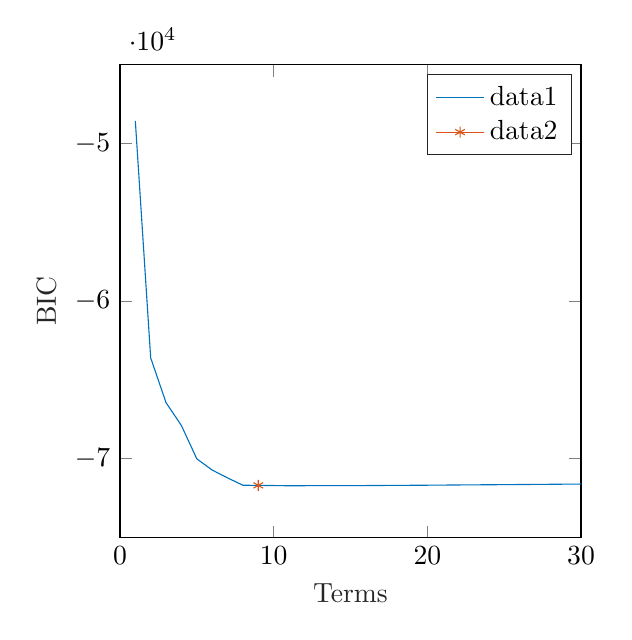 % This file was created by matlab2tikz.
%
\definecolor{mycolor1}{rgb}{0.0,0.447,0.741}%
\definecolor{mycolor2}{rgb}{0.85,0.325,0.098}%
%
\begin{tikzpicture}

\begin{axis}[%
width=5.856cm,
height=6cm,
at={(0cm,0cm)},
scale only axis,
xmin=0,
xmax=30,
xlabel style={font=\color{white!15!black}},
xlabel={Terms},
ymin=-75000,
ymax=-45000,
ylabel style={font=\color{white!15!black}},
ylabel={BIC},
axis background/.style={fill=white},
legend style={legend cell align=left, align=left, draw=white!15!black}
]
\addplot [color=mycolor1]
  table[row sep=crcr]{%
1	-48549.32\\
2	-63603.936\\
3	-66448.817\\
4	-67900.613\\
5	-70012.581\\
6	-70725.591\\
7	-71224.146\\
8	-71689.748\\
9	-71699.708\\
10	-71708.907\\
11	-71724.032\\
12	-71719.458\\
13	-71716.715\\
14	-71718.029\\
15	-71715.272\\
16	-71710.248\\
18	-71699.319\\
19	-71693.643\\
20	-71687.72\\
21	-71680.444\\
22	-71672.789\\
23	-71665.227\\
24	-71659.604\\
26	-71645.068\\
27	-71637.886\\
28	-71630.09\\
29	-71622.079\\
30	-71614.171\\
};
\addlegendentry{data1}

\addplot [color=mycolor2, draw=none, mark=asterisk, mark options={solid, mycolor2}]
  table[row sep=crcr]{%
9	-71699.708\\
};
\addlegendentry{data2}

\end{axis}
\end{tikzpicture}%